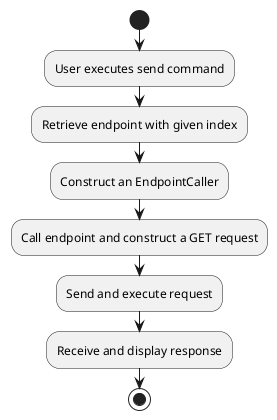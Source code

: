 @startuml
start
:User executes send command;
:Retrieve endpoint with given index;
:Construct an EndpointCaller;
:Call endpoint and construct a GET request;
:Send and execute request;
:Receive and display response;

stop
@enduml
